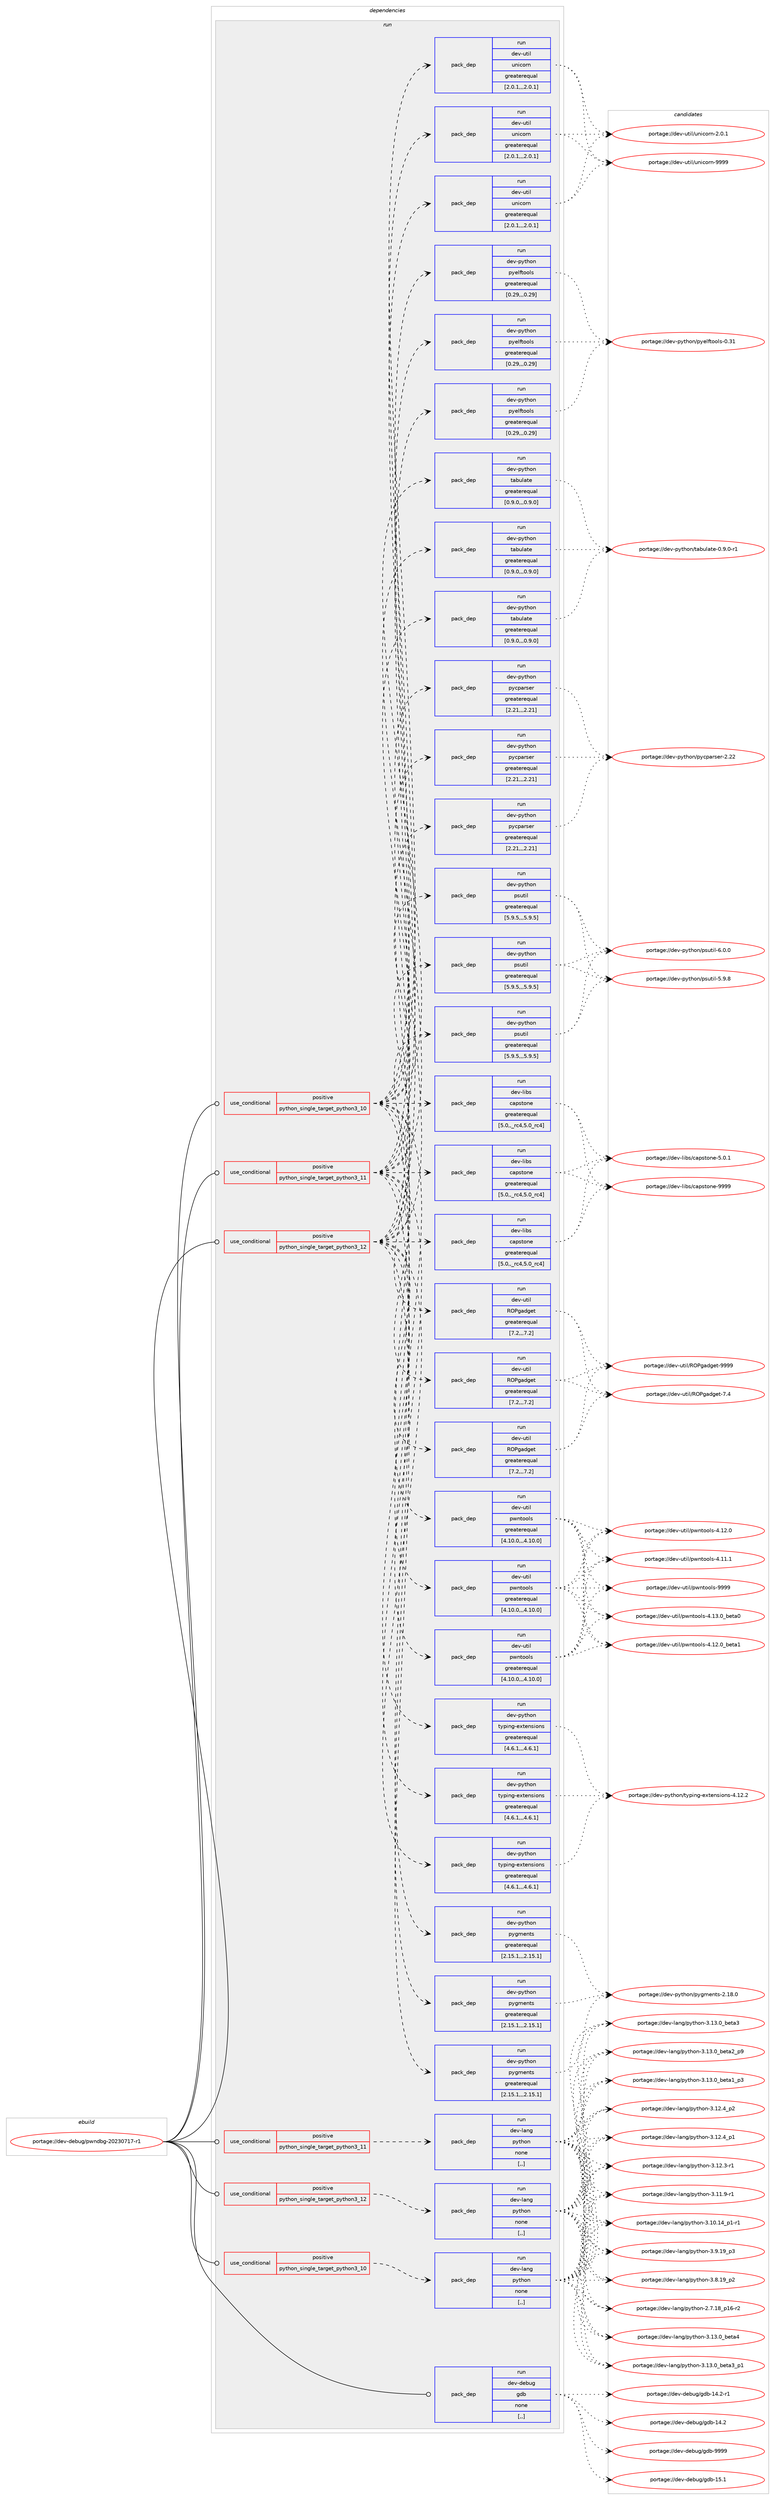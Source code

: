 digraph prolog {

# *************
# Graph options
# *************

newrank=true;
concentrate=true;
compound=true;
graph [rankdir=LR,fontname=Helvetica,fontsize=10,ranksep=1.5];#, ranksep=2.5, nodesep=0.2];
edge  [arrowhead=vee];
node  [fontname=Helvetica,fontsize=10];

# **********
# The ebuild
# **********

subgraph cluster_leftcol {
color=gray;
label=<<i>ebuild</i>>;
id [label="portage://dev-debug/pwndbg-20230717-r1", color=red, width=4, href="../dev-debug/pwndbg-20230717-r1.svg"];
}

# ****************
# The dependencies
# ****************

subgraph cluster_midcol {
color=gray;
label=<<i>dependencies</i>>;
subgraph cluster_compile {
fillcolor="#eeeeee";
style=filled;
label=<<i>compile</i>>;
}
subgraph cluster_compileandrun {
fillcolor="#eeeeee";
style=filled;
label=<<i>compile and run</i>>;
}
subgraph cluster_run {
fillcolor="#eeeeee";
style=filled;
label=<<i>run</i>>;
subgraph cond19303 {
dependency72853 [label=<<TABLE BORDER="0" CELLBORDER="1" CELLSPACING="0" CELLPADDING="4"><TR><TD ROWSPAN="3" CELLPADDING="10">use_conditional</TD></TR><TR><TD>positive</TD></TR><TR><TD>python_single_target_python3_10</TD></TR></TABLE>>, shape=none, color=red];
subgraph pack52597 {
dependency72854 [label=<<TABLE BORDER="0" CELLBORDER="1" CELLSPACING="0" CELLPADDING="4" WIDTH="220"><TR><TD ROWSPAN="6" CELLPADDING="30">pack_dep</TD></TR><TR><TD WIDTH="110">run</TD></TR><TR><TD>dev-lang</TD></TR><TR><TD>python</TD></TR><TR><TD>none</TD></TR><TR><TD>[,,]</TD></TR></TABLE>>, shape=none, color=blue];
}
dependency72853:e -> dependency72854:w [weight=20,style="dashed",arrowhead="vee"];
}
id:e -> dependency72853:w [weight=20,style="solid",arrowhead="odot"];
subgraph cond19304 {
dependency72855 [label=<<TABLE BORDER="0" CELLBORDER="1" CELLSPACING="0" CELLPADDING="4"><TR><TD ROWSPAN="3" CELLPADDING="10">use_conditional</TD></TR><TR><TD>positive</TD></TR><TR><TD>python_single_target_python3_10</TD></TR></TABLE>>, shape=none, color=red];
subgraph pack52598 {
dependency72856 [label=<<TABLE BORDER="0" CELLBORDER="1" CELLSPACING="0" CELLPADDING="4" WIDTH="220"><TR><TD ROWSPAN="6" CELLPADDING="30">pack_dep</TD></TR><TR><TD WIDTH="110">run</TD></TR><TR><TD>dev-libs</TD></TR><TR><TD>capstone</TD></TR><TR><TD>greaterequal</TD></TR><TR><TD>[5.0,,_rc4,5.0_rc4]</TD></TR></TABLE>>, shape=none, color=blue];
}
dependency72855:e -> dependency72856:w [weight=20,style="dashed",arrowhead="vee"];
subgraph pack52599 {
dependency72857 [label=<<TABLE BORDER="0" CELLBORDER="1" CELLSPACING="0" CELLPADDING="4" WIDTH="220"><TR><TD ROWSPAN="6" CELLPADDING="30">pack_dep</TD></TR><TR><TD WIDTH="110">run</TD></TR><TR><TD>dev-python</TD></TR><TR><TD>psutil</TD></TR><TR><TD>greaterequal</TD></TR><TR><TD>[5.9.5,,,5.9.5]</TD></TR></TABLE>>, shape=none, color=blue];
}
dependency72855:e -> dependency72857:w [weight=20,style="dashed",arrowhead="vee"];
subgraph pack52600 {
dependency72858 [label=<<TABLE BORDER="0" CELLBORDER="1" CELLSPACING="0" CELLPADDING="4" WIDTH="220"><TR><TD ROWSPAN="6" CELLPADDING="30">pack_dep</TD></TR><TR><TD WIDTH="110">run</TD></TR><TR><TD>dev-python</TD></TR><TR><TD>pycparser</TD></TR><TR><TD>greaterequal</TD></TR><TR><TD>[2.21,,,2.21]</TD></TR></TABLE>>, shape=none, color=blue];
}
dependency72855:e -> dependency72858:w [weight=20,style="dashed",arrowhead="vee"];
subgraph pack52601 {
dependency72859 [label=<<TABLE BORDER="0" CELLBORDER="1" CELLSPACING="0" CELLPADDING="4" WIDTH="220"><TR><TD ROWSPAN="6" CELLPADDING="30">pack_dep</TD></TR><TR><TD WIDTH="110">run</TD></TR><TR><TD>dev-python</TD></TR><TR><TD>pyelftools</TD></TR><TR><TD>greaterequal</TD></TR><TR><TD>[0.29,,,0.29]</TD></TR></TABLE>>, shape=none, color=blue];
}
dependency72855:e -> dependency72859:w [weight=20,style="dashed",arrowhead="vee"];
subgraph pack52602 {
dependency72860 [label=<<TABLE BORDER="0" CELLBORDER="1" CELLSPACING="0" CELLPADDING="4" WIDTH="220"><TR><TD ROWSPAN="6" CELLPADDING="30">pack_dep</TD></TR><TR><TD WIDTH="110">run</TD></TR><TR><TD>dev-python</TD></TR><TR><TD>pygments</TD></TR><TR><TD>greaterequal</TD></TR><TR><TD>[2.15.1,,,2.15.1]</TD></TR></TABLE>>, shape=none, color=blue];
}
dependency72855:e -> dependency72860:w [weight=20,style="dashed",arrowhead="vee"];
subgraph pack52603 {
dependency72861 [label=<<TABLE BORDER="0" CELLBORDER="1" CELLSPACING="0" CELLPADDING="4" WIDTH="220"><TR><TD ROWSPAN="6" CELLPADDING="30">pack_dep</TD></TR><TR><TD WIDTH="110">run</TD></TR><TR><TD>dev-python</TD></TR><TR><TD>tabulate</TD></TR><TR><TD>greaterequal</TD></TR><TR><TD>[0.9.0,,,0.9.0]</TD></TR></TABLE>>, shape=none, color=blue];
}
dependency72855:e -> dependency72861:w [weight=20,style="dashed",arrowhead="vee"];
subgraph pack52604 {
dependency72862 [label=<<TABLE BORDER="0" CELLBORDER="1" CELLSPACING="0" CELLPADDING="4" WIDTH="220"><TR><TD ROWSPAN="6" CELLPADDING="30">pack_dep</TD></TR><TR><TD WIDTH="110">run</TD></TR><TR><TD>dev-python</TD></TR><TR><TD>typing-extensions</TD></TR><TR><TD>greaterequal</TD></TR><TR><TD>[4.6.1,,,4.6.1]</TD></TR></TABLE>>, shape=none, color=blue];
}
dependency72855:e -> dependency72862:w [weight=20,style="dashed",arrowhead="vee"];
subgraph pack52605 {
dependency72863 [label=<<TABLE BORDER="0" CELLBORDER="1" CELLSPACING="0" CELLPADDING="4" WIDTH="220"><TR><TD ROWSPAN="6" CELLPADDING="30">pack_dep</TD></TR><TR><TD WIDTH="110">run</TD></TR><TR><TD>dev-util</TD></TR><TR><TD>pwntools</TD></TR><TR><TD>greaterequal</TD></TR><TR><TD>[4.10.0,,,4.10.0]</TD></TR></TABLE>>, shape=none, color=blue];
}
dependency72855:e -> dependency72863:w [weight=20,style="dashed",arrowhead="vee"];
subgraph pack52606 {
dependency72864 [label=<<TABLE BORDER="0" CELLBORDER="1" CELLSPACING="0" CELLPADDING="4" WIDTH="220"><TR><TD ROWSPAN="6" CELLPADDING="30">pack_dep</TD></TR><TR><TD WIDTH="110">run</TD></TR><TR><TD>dev-util</TD></TR><TR><TD>ROPgadget</TD></TR><TR><TD>greaterequal</TD></TR><TR><TD>[7.2,,,7.2]</TD></TR></TABLE>>, shape=none, color=blue];
}
dependency72855:e -> dependency72864:w [weight=20,style="dashed",arrowhead="vee"];
subgraph pack52607 {
dependency72865 [label=<<TABLE BORDER="0" CELLBORDER="1" CELLSPACING="0" CELLPADDING="4" WIDTH="220"><TR><TD ROWSPAN="6" CELLPADDING="30">pack_dep</TD></TR><TR><TD WIDTH="110">run</TD></TR><TR><TD>dev-util</TD></TR><TR><TD>unicorn</TD></TR><TR><TD>greaterequal</TD></TR><TR><TD>[2.0.1,,,2.0.1]</TD></TR></TABLE>>, shape=none, color=blue];
}
dependency72855:e -> dependency72865:w [weight=20,style="dashed",arrowhead="vee"];
}
id:e -> dependency72855:w [weight=20,style="solid",arrowhead="odot"];
subgraph cond19305 {
dependency72866 [label=<<TABLE BORDER="0" CELLBORDER="1" CELLSPACING="0" CELLPADDING="4"><TR><TD ROWSPAN="3" CELLPADDING="10">use_conditional</TD></TR><TR><TD>positive</TD></TR><TR><TD>python_single_target_python3_11</TD></TR></TABLE>>, shape=none, color=red];
subgraph pack52608 {
dependency72867 [label=<<TABLE BORDER="0" CELLBORDER="1" CELLSPACING="0" CELLPADDING="4" WIDTH="220"><TR><TD ROWSPAN="6" CELLPADDING="30">pack_dep</TD></TR><TR><TD WIDTH="110">run</TD></TR><TR><TD>dev-lang</TD></TR><TR><TD>python</TD></TR><TR><TD>none</TD></TR><TR><TD>[,,]</TD></TR></TABLE>>, shape=none, color=blue];
}
dependency72866:e -> dependency72867:w [weight=20,style="dashed",arrowhead="vee"];
}
id:e -> dependency72866:w [weight=20,style="solid",arrowhead="odot"];
subgraph cond19306 {
dependency72868 [label=<<TABLE BORDER="0" CELLBORDER="1" CELLSPACING="0" CELLPADDING="4"><TR><TD ROWSPAN="3" CELLPADDING="10">use_conditional</TD></TR><TR><TD>positive</TD></TR><TR><TD>python_single_target_python3_11</TD></TR></TABLE>>, shape=none, color=red];
subgraph pack52609 {
dependency72869 [label=<<TABLE BORDER="0" CELLBORDER="1" CELLSPACING="0" CELLPADDING="4" WIDTH="220"><TR><TD ROWSPAN="6" CELLPADDING="30">pack_dep</TD></TR><TR><TD WIDTH="110">run</TD></TR><TR><TD>dev-libs</TD></TR><TR><TD>capstone</TD></TR><TR><TD>greaterequal</TD></TR><TR><TD>[5.0,,_rc4,5.0_rc4]</TD></TR></TABLE>>, shape=none, color=blue];
}
dependency72868:e -> dependency72869:w [weight=20,style="dashed",arrowhead="vee"];
subgraph pack52610 {
dependency72870 [label=<<TABLE BORDER="0" CELLBORDER="1" CELLSPACING="0" CELLPADDING="4" WIDTH="220"><TR><TD ROWSPAN="6" CELLPADDING="30">pack_dep</TD></TR><TR><TD WIDTH="110">run</TD></TR><TR><TD>dev-python</TD></TR><TR><TD>psutil</TD></TR><TR><TD>greaterequal</TD></TR><TR><TD>[5.9.5,,,5.9.5]</TD></TR></TABLE>>, shape=none, color=blue];
}
dependency72868:e -> dependency72870:w [weight=20,style="dashed",arrowhead="vee"];
subgraph pack52611 {
dependency72871 [label=<<TABLE BORDER="0" CELLBORDER="1" CELLSPACING="0" CELLPADDING="4" WIDTH="220"><TR><TD ROWSPAN="6" CELLPADDING="30">pack_dep</TD></TR><TR><TD WIDTH="110">run</TD></TR><TR><TD>dev-python</TD></TR><TR><TD>pycparser</TD></TR><TR><TD>greaterequal</TD></TR><TR><TD>[2.21,,,2.21]</TD></TR></TABLE>>, shape=none, color=blue];
}
dependency72868:e -> dependency72871:w [weight=20,style="dashed",arrowhead="vee"];
subgraph pack52612 {
dependency72872 [label=<<TABLE BORDER="0" CELLBORDER="1" CELLSPACING="0" CELLPADDING="4" WIDTH="220"><TR><TD ROWSPAN="6" CELLPADDING="30">pack_dep</TD></TR><TR><TD WIDTH="110">run</TD></TR><TR><TD>dev-python</TD></TR><TR><TD>pyelftools</TD></TR><TR><TD>greaterequal</TD></TR><TR><TD>[0.29,,,0.29]</TD></TR></TABLE>>, shape=none, color=blue];
}
dependency72868:e -> dependency72872:w [weight=20,style="dashed",arrowhead="vee"];
subgraph pack52613 {
dependency72873 [label=<<TABLE BORDER="0" CELLBORDER="1" CELLSPACING="0" CELLPADDING="4" WIDTH="220"><TR><TD ROWSPAN="6" CELLPADDING="30">pack_dep</TD></TR><TR><TD WIDTH="110">run</TD></TR><TR><TD>dev-python</TD></TR><TR><TD>pygments</TD></TR><TR><TD>greaterequal</TD></TR><TR><TD>[2.15.1,,,2.15.1]</TD></TR></TABLE>>, shape=none, color=blue];
}
dependency72868:e -> dependency72873:w [weight=20,style="dashed",arrowhead="vee"];
subgraph pack52614 {
dependency72874 [label=<<TABLE BORDER="0" CELLBORDER="1" CELLSPACING="0" CELLPADDING="4" WIDTH="220"><TR><TD ROWSPAN="6" CELLPADDING="30">pack_dep</TD></TR><TR><TD WIDTH="110">run</TD></TR><TR><TD>dev-python</TD></TR><TR><TD>tabulate</TD></TR><TR><TD>greaterequal</TD></TR><TR><TD>[0.9.0,,,0.9.0]</TD></TR></TABLE>>, shape=none, color=blue];
}
dependency72868:e -> dependency72874:w [weight=20,style="dashed",arrowhead="vee"];
subgraph pack52615 {
dependency72875 [label=<<TABLE BORDER="0" CELLBORDER="1" CELLSPACING="0" CELLPADDING="4" WIDTH="220"><TR><TD ROWSPAN="6" CELLPADDING="30">pack_dep</TD></TR><TR><TD WIDTH="110">run</TD></TR><TR><TD>dev-python</TD></TR><TR><TD>typing-extensions</TD></TR><TR><TD>greaterequal</TD></TR><TR><TD>[4.6.1,,,4.6.1]</TD></TR></TABLE>>, shape=none, color=blue];
}
dependency72868:e -> dependency72875:w [weight=20,style="dashed",arrowhead="vee"];
subgraph pack52616 {
dependency72876 [label=<<TABLE BORDER="0" CELLBORDER="1" CELLSPACING="0" CELLPADDING="4" WIDTH="220"><TR><TD ROWSPAN="6" CELLPADDING="30">pack_dep</TD></TR><TR><TD WIDTH="110">run</TD></TR><TR><TD>dev-util</TD></TR><TR><TD>pwntools</TD></TR><TR><TD>greaterequal</TD></TR><TR><TD>[4.10.0,,,4.10.0]</TD></TR></TABLE>>, shape=none, color=blue];
}
dependency72868:e -> dependency72876:w [weight=20,style="dashed",arrowhead="vee"];
subgraph pack52617 {
dependency72877 [label=<<TABLE BORDER="0" CELLBORDER="1" CELLSPACING="0" CELLPADDING="4" WIDTH="220"><TR><TD ROWSPAN="6" CELLPADDING="30">pack_dep</TD></TR><TR><TD WIDTH="110">run</TD></TR><TR><TD>dev-util</TD></TR><TR><TD>ROPgadget</TD></TR><TR><TD>greaterequal</TD></TR><TR><TD>[7.2,,,7.2]</TD></TR></TABLE>>, shape=none, color=blue];
}
dependency72868:e -> dependency72877:w [weight=20,style="dashed",arrowhead="vee"];
subgraph pack52618 {
dependency72878 [label=<<TABLE BORDER="0" CELLBORDER="1" CELLSPACING="0" CELLPADDING="4" WIDTH="220"><TR><TD ROWSPAN="6" CELLPADDING="30">pack_dep</TD></TR><TR><TD WIDTH="110">run</TD></TR><TR><TD>dev-util</TD></TR><TR><TD>unicorn</TD></TR><TR><TD>greaterequal</TD></TR><TR><TD>[2.0.1,,,2.0.1]</TD></TR></TABLE>>, shape=none, color=blue];
}
dependency72868:e -> dependency72878:w [weight=20,style="dashed",arrowhead="vee"];
}
id:e -> dependency72868:w [weight=20,style="solid",arrowhead="odot"];
subgraph cond19307 {
dependency72879 [label=<<TABLE BORDER="0" CELLBORDER="1" CELLSPACING="0" CELLPADDING="4"><TR><TD ROWSPAN="3" CELLPADDING="10">use_conditional</TD></TR><TR><TD>positive</TD></TR><TR><TD>python_single_target_python3_12</TD></TR></TABLE>>, shape=none, color=red];
subgraph pack52619 {
dependency72880 [label=<<TABLE BORDER="0" CELLBORDER="1" CELLSPACING="0" CELLPADDING="4" WIDTH="220"><TR><TD ROWSPAN="6" CELLPADDING="30">pack_dep</TD></TR><TR><TD WIDTH="110">run</TD></TR><TR><TD>dev-lang</TD></TR><TR><TD>python</TD></TR><TR><TD>none</TD></TR><TR><TD>[,,]</TD></TR></TABLE>>, shape=none, color=blue];
}
dependency72879:e -> dependency72880:w [weight=20,style="dashed",arrowhead="vee"];
}
id:e -> dependency72879:w [weight=20,style="solid",arrowhead="odot"];
subgraph cond19308 {
dependency72881 [label=<<TABLE BORDER="0" CELLBORDER="1" CELLSPACING="0" CELLPADDING="4"><TR><TD ROWSPAN="3" CELLPADDING="10">use_conditional</TD></TR><TR><TD>positive</TD></TR><TR><TD>python_single_target_python3_12</TD></TR></TABLE>>, shape=none, color=red];
subgraph pack52620 {
dependency72882 [label=<<TABLE BORDER="0" CELLBORDER="1" CELLSPACING="0" CELLPADDING="4" WIDTH="220"><TR><TD ROWSPAN="6" CELLPADDING="30">pack_dep</TD></TR><TR><TD WIDTH="110">run</TD></TR><TR><TD>dev-libs</TD></TR><TR><TD>capstone</TD></TR><TR><TD>greaterequal</TD></TR><TR><TD>[5.0,,_rc4,5.0_rc4]</TD></TR></TABLE>>, shape=none, color=blue];
}
dependency72881:e -> dependency72882:w [weight=20,style="dashed",arrowhead="vee"];
subgraph pack52621 {
dependency72883 [label=<<TABLE BORDER="0" CELLBORDER="1" CELLSPACING="0" CELLPADDING="4" WIDTH="220"><TR><TD ROWSPAN="6" CELLPADDING="30">pack_dep</TD></TR><TR><TD WIDTH="110">run</TD></TR><TR><TD>dev-python</TD></TR><TR><TD>psutil</TD></TR><TR><TD>greaterequal</TD></TR><TR><TD>[5.9.5,,,5.9.5]</TD></TR></TABLE>>, shape=none, color=blue];
}
dependency72881:e -> dependency72883:w [weight=20,style="dashed",arrowhead="vee"];
subgraph pack52622 {
dependency72884 [label=<<TABLE BORDER="0" CELLBORDER="1" CELLSPACING="0" CELLPADDING="4" WIDTH="220"><TR><TD ROWSPAN="6" CELLPADDING="30">pack_dep</TD></TR><TR><TD WIDTH="110">run</TD></TR><TR><TD>dev-python</TD></TR><TR><TD>pycparser</TD></TR><TR><TD>greaterequal</TD></TR><TR><TD>[2.21,,,2.21]</TD></TR></TABLE>>, shape=none, color=blue];
}
dependency72881:e -> dependency72884:w [weight=20,style="dashed",arrowhead="vee"];
subgraph pack52623 {
dependency72885 [label=<<TABLE BORDER="0" CELLBORDER="1" CELLSPACING="0" CELLPADDING="4" WIDTH="220"><TR><TD ROWSPAN="6" CELLPADDING="30">pack_dep</TD></TR><TR><TD WIDTH="110">run</TD></TR><TR><TD>dev-python</TD></TR><TR><TD>pyelftools</TD></TR><TR><TD>greaterequal</TD></TR><TR><TD>[0.29,,,0.29]</TD></TR></TABLE>>, shape=none, color=blue];
}
dependency72881:e -> dependency72885:w [weight=20,style="dashed",arrowhead="vee"];
subgraph pack52624 {
dependency72886 [label=<<TABLE BORDER="0" CELLBORDER="1" CELLSPACING="0" CELLPADDING="4" WIDTH="220"><TR><TD ROWSPAN="6" CELLPADDING="30">pack_dep</TD></TR><TR><TD WIDTH="110">run</TD></TR><TR><TD>dev-python</TD></TR><TR><TD>pygments</TD></TR><TR><TD>greaterequal</TD></TR><TR><TD>[2.15.1,,,2.15.1]</TD></TR></TABLE>>, shape=none, color=blue];
}
dependency72881:e -> dependency72886:w [weight=20,style="dashed",arrowhead="vee"];
subgraph pack52625 {
dependency72887 [label=<<TABLE BORDER="0" CELLBORDER="1" CELLSPACING="0" CELLPADDING="4" WIDTH="220"><TR><TD ROWSPAN="6" CELLPADDING="30">pack_dep</TD></TR><TR><TD WIDTH="110">run</TD></TR><TR><TD>dev-python</TD></TR><TR><TD>tabulate</TD></TR><TR><TD>greaterequal</TD></TR><TR><TD>[0.9.0,,,0.9.0]</TD></TR></TABLE>>, shape=none, color=blue];
}
dependency72881:e -> dependency72887:w [weight=20,style="dashed",arrowhead="vee"];
subgraph pack52626 {
dependency72888 [label=<<TABLE BORDER="0" CELLBORDER="1" CELLSPACING="0" CELLPADDING="4" WIDTH="220"><TR><TD ROWSPAN="6" CELLPADDING="30">pack_dep</TD></TR><TR><TD WIDTH="110">run</TD></TR><TR><TD>dev-python</TD></TR><TR><TD>typing-extensions</TD></TR><TR><TD>greaterequal</TD></TR><TR><TD>[4.6.1,,,4.6.1]</TD></TR></TABLE>>, shape=none, color=blue];
}
dependency72881:e -> dependency72888:w [weight=20,style="dashed",arrowhead="vee"];
subgraph pack52627 {
dependency72889 [label=<<TABLE BORDER="0" CELLBORDER="1" CELLSPACING="0" CELLPADDING="4" WIDTH="220"><TR><TD ROWSPAN="6" CELLPADDING="30">pack_dep</TD></TR><TR><TD WIDTH="110">run</TD></TR><TR><TD>dev-util</TD></TR><TR><TD>pwntools</TD></TR><TR><TD>greaterequal</TD></TR><TR><TD>[4.10.0,,,4.10.0]</TD></TR></TABLE>>, shape=none, color=blue];
}
dependency72881:e -> dependency72889:w [weight=20,style="dashed",arrowhead="vee"];
subgraph pack52628 {
dependency72890 [label=<<TABLE BORDER="0" CELLBORDER="1" CELLSPACING="0" CELLPADDING="4" WIDTH="220"><TR><TD ROWSPAN="6" CELLPADDING="30">pack_dep</TD></TR><TR><TD WIDTH="110">run</TD></TR><TR><TD>dev-util</TD></TR><TR><TD>ROPgadget</TD></TR><TR><TD>greaterequal</TD></TR><TR><TD>[7.2,,,7.2]</TD></TR></TABLE>>, shape=none, color=blue];
}
dependency72881:e -> dependency72890:w [weight=20,style="dashed",arrowhead="vee"];
subgraph pack52629 {
dependency72891 [label=<<TABLE BORDER="0" CELLBORDER="1" CELLSPACING="0" CELLPADDING="4" WIDTH="220"><TR><TD ROWSPAN="6" CELLPADDING="30">pack_dep</TD></TR><TR><TD WIDTH="110">run</TD></TR><TR><TD>dev-util</TD></TR><TR><TD>unicorn</TD></TR><TR><TD>greaterequal</TD></TR><TR><TD>[2.0.1,,,2.0.1]</TD></TR></TABLE>>, shape=none, color=blue];
}
dependency72881:e -> dependency72891:w [weight=20,style="dashed",arrowhead="vee"];
}
id:e -> dependency72881:w [weight=20,style="solid",arrowhead="odot"];
subgraph pack52630 {
dependency72892 [label=<<TABLE BORDER="0" CELLBORDER="1" CELLSPACING="0" CELLPADDING="4" WIDTH="220"><TR><TD ROWSPAN="6" CELLPADDING="30">pack_dep</TD></TR><TR><TD WIDTH="110">run</TD></TR><TR><TD>dev-debug</TD></TR><TR><TD>gdb</TD></TR><TR><TD>none</TD></TR><TR><TD>[,,]</TD></TR></TABLE>>, shape=none, color=blue];
}
id:e -> dependency72892:w [weight=20,style="solid",arrowhead="odot"];
}
}

# **************
# The candidates
# **************

subgraph cluster_choices {
rank=same;
color=gray;
label=<<i>candidates</i>>;

subgraph choice52597 {
color=black;
nodesep=1;
choice1001011184510897110103471121211161041111104551464951464895981011169752 [label="portage://dev-lang/python-3.13.0_beta4", color=red, width=4,href="../dev-lang/python-3.13.0_beta4.svg"];
choice10010111845108971101034711212111610411111045514649514648959810111697519511249 [label="portage://dev-lang/python-3.13.0_beta3_p1", color=red, width=4,href="../dev-lang/python-3.13.0_beta3_p1.svg"];
choice1001011184510897110103471121211161041111104551464951464895981011169751 [label="portage://dev-lang/python-3.13.0_beta3", color=red, width=4,href="../dev-lang/python-3.13.0_beta3.svg"];
choice10010111845108971101034711212111610411111045514649514648959810111697509511257 [label="portage://dev-lang/python-3.13.0_beta2_p9", color=red, width=4,href="../dev-lang/python-3.13.0_beta2_p9.svg"];
choice10010111845108971101034711212111610411111045514649514648959810111697499511251 [label="portage://dev-lang/python-3.13.0_beta1_p3", color=red, width=4,href="../dev-lang/python-3.13.0_beta1_p3.svg"];
choice100101118451089711010347112121116104111110455146495046529511250 [label="portage://dev-lang/python-3.12.4_p2", color=red, width=4,href="../dev-lang/python-3.12.4_p2.svg"];
choice100101118451089711010347112121116104111110455146495046529511249 [label="portage://dev-lang/python-3.12.4_p1", color=red, width=4,href="../dev-lang/python-3.12.4_p1.svg"];
choice100101118451089711010347112121116104111110455146495046514511449 [label="portage://dev-lang/python-3.12.3-r1", color=red, width=4,href="../dev-lang/python-3.12.3-r1.svg"];
choice100101118451089711010347112121116104111110455146494946574511449 [label="portage://dev-lang/python-3.11.9-r1", color=red, width=4,href="../dev-lang/python-3.11.9-r1.svg"];
choice100101118451089711010347112121116104111110455146494846495295112494511449 [label="portage://dev-lang/python-3.10.14_p1-r1", color=red, width=4,href="../dev-lang/python-3.10.14_p1-r1.svg"];
choice100101118451089711010347112121116104111110455146574649579511251 [label="portage://dev-lang/python-3.9.19_p3", color=red, width=4,href="../dev-lang/python-3.9.19_p3.svg"];
choice100101118451089711010347112121116104111110455146564649579511250 [label="portage://dev-lang/python-3.8.19_p2", color=red, width=4,href="../dev-lang/python-3.8.19_p2.svg"];
choice100101118451089711010347112121116104111110455046554649569511249544511450 [label="portage://dev-lang/python-2.7.18_p16-r2", color=red, width=4,href="../dev-lang/python-2.7.18_p16-r2.svg"];
dependency72854:e -> choice1001011184510897110103471121211161041111104551464951464895981011169752:w [style=dotted,weight="100"];
dependency72854:e -> choice10010111845108971101034711212111610411111045514649514648959810111697519511249:w [style=dotted,weight="100"];
dependency72854:e -> choice1001011184510897110103471121211161041111104551464951464895981011169751:w [style=dotted,weight="100"];
dependency72854:e -> choice10010111845108971101034711212111610411111045514649514648959810111697509511257:w [style=dotted,weight="100"];
dependency72854:e -> choice10010111845108971101034711212111610411111045514649514648959810111697499511251:w [style=dotted,weight="100"];
dependency72854:e -> choice100101118451089711010347112121116104111110455146495046529511250:w [style=dotted,weight="100"];
dependency72854:e -> choice100101118451089711010347112121116104111110455146495046529511249:w [style=dotted,weight="100"];
dependency72854:e -> choice100101118451089711010347112121116104111110455146495046514511449:w [style=dotted,weight="100"];
dependency72854:e -> choice100101118451089711010347112121116104111110455146494946574511449:w [style=dotted,weight="100"];
dependency72854:e -> choice100101118451089711010347112121116104111110455146494846495295112494511449:w [style=dotted,weight="100"];
dependency72854:e -> choice100101118451089711010347112121116104111110455146574649579511251:w [style=dotted,weight="100"];
dependency72854:e -> choice100101118451089711010347112121116104111110455146564649579511250:w [style=dotted,weight="100"];
dependency72854:e -> choice100101118451089711010347112121116104111110455046554649569511249544511450:w [style=dotted,weight="100"];
}
subgraph choice52598 {
color=black;
nodesep=1;
choice10010111845108105981154799971121151161111101014557575757 [label="portage://dev-libs/capstone-9999", color=red, width=4,href="../dev-libs/capstone-9999.svg"];
choice1001011184510810598115479997112115116111110101455346484649 [label="portage://dev-libs/capstone-5.0.1", color=red, width=4,href="../dev-libs/capstone-5.0.1.svg"];
dependency72856:e -> choice10010111845108105981154799971121151161111101014557575757:w [style=dotted,weight="100"];
dependency72856:e -> choice1001011184510810598115479997112115116111110101455346484649:w [style=dotted,weight="100"];
}
subgraph choice52599 {
color=black;
nodesep=1;
choice1001011184511212111610411111047112115117116105108455446484648 [label="portage://dev-python/psutil-6.0.0", color=red, width=4,href="../dev-python/psutil-6.0.0.svg"];
choice1001011184511212111610411111047112115117116105108455346574656 [label="portage://dev-python/psutil-5.9.8", color=red, width=4,href="../dev-python/psutil-5.9.8.svg"];
dependency72857:e -> choice1001011184511212111610411111047112115117116105108455446484648:w [style=dotted,weight="100"];
dependency72857:e -> choice1001011184511212111610411111047112115117116105108455346574656:w [style=dotted,weight="100"];
}
subgraph choice52600 {
color=black;
nodesep=1;
choice100101118451121211161041111104711212199112971141151011144550465050 [label="portage://dev-python/pycparser-2.22", color=red, width=4,href="../dev-python/pycparser-2.22.svg"];
dependency72858:e -> choice100101118451121211161041111104711212199112971141151011144550465050:w [style=dotted,weight="100"];
}
subgraph choice52601 {
color=black;
nodesep=1;
choice10010111845112121116104111110471121211011081021161111111081154548465149 [label="portage://dev-python/pyelftools-0.31", color=red, width=4,href="../dev-python/pyelftools-0.31.svg"];
dependency72859:e -> choice10010111845112121116104111110471121211011081021161111111081154548465149:w [style=dotted,weight="100"];
}
subgraph choice52602 {
color=black;
nodesep=1;
choice100101118451121211161041111104711212110310910111011611545504649564648 [label="portage://dev-python/pygments-2.18.0", color=red, width=4,href="../dev-python/pygments-2.18.0.svg"];
dependency72860:e -> choice100101118451121211161041111104711212110310910111011611545504649564648:w [style=dotted,weight="100"];
}
subgraph choice52603 {
color=black;
nodesep=1;
choice10010111845112121116104111110471169798117108971161014548465746484511449 [label="portage://dev-python/tabulate-0.9.0-r1", color=red, width=4,href="../dev-python/tabulate-0.9.0-r1.svg"];
dependency72861:e -> choice10010111845112121116104111110471169798117108971161014548465746484511449:w [style=dotted,weight="100"];
}
subgraph choice52604 {
color=black;
nodesep=1;
choice10010111845112121116104111110471161211121051101034510112011610111011510511111011545524649504650 [label="portage://dev-python/typing-extensions-4.12.2", color=red, width=4,href="../dev-python/typing-extensions-4.12.2.svg"];
dependency72862:e -> choice10010111845112121116104111110471161211121051101034510112011610111011510511111011545524649504650:w [style=dotted,weight="100"];
}
subgraph choice52605 {
color=black;
nodesep=1;
choice10010111845117116105108471121191101161111111081154557575757 [label="portage://dev-util/pwntools-9999", color=red, width=4,href="../dev-util/pwntools-9999.svg"];
choice10010111845117116105108471121191101161111111081154552464951464895981011169748 [label="portage://dev-util/pwntools-4.13.0_beta0", color=red, width=4,href="../dev-util/pwntools-4.13.0_beta0.svg"];
choice10010111845117116105108471121191101161111111081154552464950464895981011169749 [label="portage://dev-util/pwntools-4.12.0_beta1", color=red, width=4,href="../dev-util/pwntools-4.12.0_beta1.svg"];
choice100101118451171161051084711211911011611111110811545524649504648 [label="portage://dev-util/pwntools-4.12.0", color=red, width=4,href="../dev-util/pwntools-4.12.0.svg"];
choice100101118451171161051084711211911011611111110811545524649494649 [label="portage://dev-util/pwntools-4.11.1", color=red, width=4,href="../dev-util/pwntools-4.11.1.svg"];
dependency72863:e -> choice10010111845117116105108471121191101161111111081154557575757:w [style=dotted,weight="100"];
dependency72863:e -> choice10010111845117116105108471121191101161111111081154552464951464895981011169748:w [style=dotted,weight="100"];
dependency72863:e -> choice10010111845117116105108471121191101161111111081154552464950464895981011169749:w [style=dotted,weight="100"];
dependency72863:e -> choice100101118451171161051084711211911011611111110811545524649504648:w [style=dotted,weight="100"];
dependency72863:e -> choice100101118451171161051084711211911011611111110811545524649494649:w [style=dotted,weight="100"];
}
subgraph choice52606 {
color=black;
nodesep=1;
choice1001011184511711610510847827980103971001031011164557575757 [label="portage://dev-util/ROPgadget-9999", color=red, width=4,href="../dev-util/ROPgadget-9999.svg"];
choice10010111845117116105108478279801039710010310111645554652 [label="portage://dev-util/ROPgadget-7.4", color=red, width=4,href="../dev-util/ROPgadget-7.4.svg"];
dependency72864:e -> choice1001011184511711610510847827980103971001031011164557575757:w [style=dotted,weight="100"];
dependency72864:e -> choice10010111845117116105108478279801039710010310111645554652:w [style=dotted,weight="100"];
}
subgraph choice52607 {
color=black;
nodesep=1;
choice1001011184511711610510847117110105991111141104557575757 [label="portage://dev-util/unicorn-9999", color=red, width=4,href="../dev-util/unicorn-9999.svg"];
choice100101118451171161051084711711010599111114110455046484649 [label="portage://dev-util/unicorn-2.0.1", color=red, width=4,href="../dev-util/unicorn-2.0.1.svg"];
dependency72865:e -> choice1001011184511711610510847117110105991111141104557575757:w [style=dotted,weight="100"];
dependency72865:e -> choice100101118451171161051084711711010599111114110455046484649:w [style=dotted,weight="100"];
}
subgraph choice52608 {
color=black;
nodesep=1;
choice1001011184510897110103471121211161041111104551464951464895981011169752 [label="portage://dev-lang/python-3.13.0_beta4", color=red, width=4,href="../dev-lang/python-3.13.0_beta4.svg"];
choice10010111845108971101034711212111610411111045514649514648959810111697519511249 [label="portage://dev-lang/python-3.13.0_beta3_p1", color=red, width=4,href="../dev-lang/python-3.13.0_beta3_p1.svg"];
choice1001011184510897110103471121211161041111104551464951464895981011169751 [label="portage://dev-lang/python-3.13.0_beta3", color=red, width=4,href="../dev-lang/python-3.13.0_beta3.svg"];
choice10010111845108971101034711212111610411111045514649514648959810111697509511257 [label="portage://dev-lang/python-3.13.0_beta2_p9", color=red, width=4,href="../dev-lang/python-3.13.0_beta2_p9.svg"];
choice10010111845108971101034711212111610411111045514649514648959810111697499511251 [label="portage://dev-lang/python-3.13.0_beta1_p3", color=red, width=4,href="../dev-lang/python-3.13.0_beta1_p3.svg"];
choice100101118451089711010347112121116104111110455146495046529511250 [label="portage://dev-lang/python-3.12.4_p2", color=red, width=4,href="../dev-lang/python-3.12.4_p2.svg"];
choice100101118451089711010347112121116104111110455146495046529511249 [label="portage://dev-lang/python-3.12.4_p1", color=red, width=4,href="../dev-lang/python-3.12.4_p1.svg"];
choice100101118451089711010347112121116104111110455146495046514511449 [label="portage://dev-lang/python-3.12.3-r1", color=red, width=4,href="../dev-lang/python-3.12.3-r1.svg"];
choice100101118451089711010347112121116104111110455146494946574511449 [label="portage://dev-lang/python-3.11.9-r1", color=red, width=4,href="../dev-lang/python-3.11.9-r1.svg"];
choice100101118451089711010347112121116104111110455146494846495295112494511449 [label="portage://dev-lang/python-3.10.14_p1-r1", color=red, width=4,href="../dev-lang/python-3.10.14_p1-r1.svg"];
choice100101118451089711010347112121116104111110455146574649579511251 [label="portage://dev-lang/python-3.9.19_p3", color=red, width=4,href="../dev-lang/python-3.9.19_p3.svg"];
choice100101118451089711010347112121116104111110455146564649579511250 [label="portage://dev-lang/python-3.8.19_p2", color=red, width=4,href="../dev-lang/python-3.8.19_p2.svg"];
choice100101118451089711010347112121116104111110455046554649569511249544511450 [label="portage://dev-lang/python-2.7.18_p16-r2", color=red, width=4,href="../dev-lang/python-2.7.18_p16-r2.svg"];
dependency72867:e -> choice1001011184510897110103471121211161041111104551464951464895981011169752:w [style=dotted,weight="100"];
dependency72867:e -> choice10010111845108971101034711212111610411111045514649514648959810111697519511249:w [style=dotted,weight="100"];
dependency72867:e -> choice1001011184510897110103471121211161041111104551464951464895981011169751:w [style=dotted,weight="100"];
dependency72867:e -> choice10010111845108971101034711212111610411111045514649514648959810111697509511257:w [style=dotted,weight="100"];
dependency72867:e -> choice10010111845108971101034711212111610411111045514649514648959810111697499511251:w [style=dotted,weight="100"];
dependency72867:e -> choice100101118451089711010347112121116104111110455146495046529511250:w [style=dotted,weight="100"];
dependency72867:e -> choice100101118451089711010347112121116104111110455146495046529511249:w [style=dotted,weight="100"];
dependency72867:e -> choice100101118451089711010347112121116104111110455146495046514511449:w [style=dotted,weight="100"];
dependency72867:e -> choice100101118451089711010347112121116104111110455146494946574511449:w [style=dotted,weight="100"];
dependency72867:e -> choice100101118451089711010347112121116104111110455146494846495295112494511449:w [style=dotted,weight="100"];
dependency72867:e -> choice100101118451089711010347112121116104111110455146574649579511251:w [style=dotted,weight="100"];
dependency72867:e -> choice100101118451089711010347112121116104111110455146564649579511250:w [style=dotted,weight="100"];
dependency72867:e -> choice100101118451089711010347112121116104111110455046554649569511249544511450:w [style=dotted,weight="100"];
}
subgraph choice52609 {
color=black;
nodesep=1;
choice10010111845108105981154799971121151161111101014557575757 [label="portage://dev-libs/capstone-9999", color=red, width=4,href="../dev-libs/capstone-9999.svg"];
choice1001011184510810598115479997112115116111110101455346484649 [label="portage://dev-libs/capstone-5.0.1", color=red, width=4,href="../dev-libs/capstone-5.0.1.svg"];
dependency72869:e -> choice10010111845108105981154799971121151161111101014557575757:w [style=dotted,weight="100"];
dependency72869:e -> choice1001011184510810598115479997112115116111110101455346484649:w [style=dotted,weight="100"];
}
subgraph choice52610 {
color=black;
nodesep=1;
choice1001011184511212111610411111047112115117116105108455446484648 [label="portage://dev-python/psutil-6.0.0", color=red, width=4,href="../dev-python/psutil-6.0.0.svg"];
choice1001011184511212111610411111047112115117116105108455346574656 [label="portage://dev-python/psutil-5.9.8", color=red, width=4,href="../dev-python/psutil-5.9.8.svg"];
dependency72870:e -> choice1001011184511212111610411111047112115117116105108455446484648:w [style=dotted,weight="100"];
dependency72870:e -> choice1001011184511212111610411111047112115117116105108455346574656:w [style=dotted,weight="100"];
}
subgraph choice52611 {
color=black;
nodesep=1;
choice100101118451121211161041111104711212199112971141151011144550465050 [label="portage://dev-python/pycparser-2.22", color=red, width=4,href="../dev-python/pycparser-2.22.svg"];
dependency72871:e -> choice100101118451121211161041111104711212199112971141151011144550465050:w [style=dotted,weight="100"];
}
subgraph choice52612 {
color=black;
nodesep=1;
choice10010111845112121116104111110471121211011081021161111111081154548465149 [label="portage://dev-python/pyelftools-0.31", color=red, width=4,href="../dev-python/pyelftools-0.31.svg"];
dependency72872:e -> choice10010111845112121116104111110471121211011081021161111111081154548465149:w [style=dotted,weight="100"];
}
subgraph choice52613 {
color=black;
nodesep=1;
choice100101118451121211161041111104711212110310910111011611545504649564648 [label="portage://dev-python/pygments-2.18.0", color=red, width=4,href="../dev-python/pygments-2.18.0.svg"];
dependency72873:e -> choice100101118451121211161041111104711212110310910111011611545504649564648:w [style=dotted,weight="100"];
}
subgraph choice52614 {
color=black;
nodesep=1;
choice10010111845112121116104111110471169798117108971161014548465746484511449 [label="portage://dev-python/tabulate-0.9.0-r1", color=red, width=4,href="../dev-python/tabulate-0.9.0-r1.svg"];
dependency72874:e -> choice10010111845112121116104111110471169798117108971161014548465746484511449:w [style=dotted,weight="100"];
}
subgraph choice52615 {
color=black;
nodesep=1;
choice10010111845112121116104111110471161211121051101034510112011610111011510511111011545524649504650 [label="portage://dev-python/typing-extensions-4.12.2", color=red, width=4,href="../dev-python/typing-extensions-4.12.2.svg"];
dependency72875:e -> choice10010111845112121116104111110471161211121051101034510112011610111011510511111011545524649504650:w [style=dotted,weight="100"];
}
subgraph choice52616 {
color=black;
nodesep=1;
choice10010111845117116105108471121191101161111111081154557575757 [label="portage://dev-util/pwntools-9999", color=red, width=4,href="../dev-util/pwntools-9999.svg"];
choice10010111845117116105108471121191101161111111081154552464951464895981011169748 [label="portage://dev-util/pwntools-4.13.0_beta0", color=red, width=4,href="../dev-util/pwntools-4.13.0_beta0.svg"];
choice10010111845117116105108471121191101161111111081154552464950464895981011169749 [label="portage://dev-util/pwntools-4.12.0_beta1", color=red, width=4,href="../dev-util/pwntools-4.12.0_beta1.svg"];
choice100101118451171161051084711211911011611111110811545524649504648 [label="portage://dev-util/pwntools-4.12.0", color=red, width=4,href="../dev-util/pwntools-4.12.0.svg"];
choice100101118451171161051084711211911011611111110811545524649494649 [label="portage://dev-util/pwntools-4.11.1", color=red, width=4,href="../dev-util/pwntools-4.11.1.svg"];
dependency72876:e -> choice10010111845117116105108471121191101161111111081154557575757:w [style=dotted,weight="100"];
dependency72876:e -> choice10010111845117116105108471121191101161111111081154552464951464895981011169748:w [style=dotted,weight="100"];
dependency72876:e -> choice10010111845117116105108471121191101161111111081154552464950464895981011169749:w [style=dotted,weight="100"];
dependency72876:e -> choice100101118451171161051084711211911011611111110811545524649504648:w [style=dotted,weight="100"];
dependency72876:e -> choice100101118451171161051084711211911011611111110811545524649494649:w [style=dotted,weight="100"];
}
subgraph choice52617 {
color=black;
nodesep=1;
choice1001011184511711610510847827980103971001031011164557575757 [label="portage://dev-util/ROPgadget-9999", color=red, width=4,href="../dev-util/ROPgadget-9999.svg"];
choice10010111845117116105108478279801039710010310111645554652 [label="portage://dev-util/ROPgadget-7.4", color=red, width=4,href="../dev-util/ROPgadget-7.4.svg"];
dependency72877:e -> choice1001011184511711610510847827980103971001031011164557575757:w [style=dotted,weight="100"];
dependency72877:e -> choice10010111845117116105108478279801039710010310111645554652:w [style=dotted,weight="100"];
}
subgraph choice52618 {
color=black;
nodesep=1;
choice1001011184511711610510847117110105991111141104557575757 [label="portage://dev-util/unicorn-9999", color=red, width=4,href="../dev-util/unicorn-9999.svg"];
choice100101118451171161051084711711010599111114110455046484649 [label="portage://dev-util/unicorn-2.0.1", color=red, width=4,href="../dev-util/unicorn-2.0.1.svg"];
dependency72878:e -> choice1001011184511711610510847117110105991111141104557575757:w [style=dotted,weight="100"];
dependency72878:e -> choice100101118451171161051084711711010599111114110455046484649:w [style=dotted,weight="100"];
}
subgraph choice52619 {
color=black;
nodesep=1;
choice1001011184510897110103471121211161041111104551464951464895981011169752 [label="portage://dev-lang/python-3.13.0_beta4", color=red, width=4,href="../dev-lang/python-3.13.0_beta4.svg"];
choice10010111845108971101034711212111610411111045514649514648959810111697519511249 [label="portage://dev-lang/python-3.13.0_beta3_p1", color=red, width=4,href="../dev-lang/python-3.13.0_beta3_p1.svg"];
choice1001011184510897110103471121211161041111104551464951464895981011169751 [label="portage://dev-lang/python-3.13.0_beta3", color=red, width=4,href="../dev-lang/python-3.13.0_beta3.svg"];
choice10010111845108971101034711212111610411111045514649514648959810111697509511257 [label="portage://dev-lang/python-3.13.0_beta2_p9", color=red, width=4,href="../dev-lang/python-3.13.0_beta2_p9.svg"];
choice10010111845108971101034711212111610411111045514649514648959810111697499511251 [label="portage://dev-lang/python-3.13.0_beta1_p3", color=red, width=4,href="../dev-lang/python-3.13.0_beta1_p3.svg"];
choice100101118451089711010347112121116104111110455146495046529511250 [label="portage://dev-lang/python-3.12.4_p2", color=red, width=4,href="../dev-lang/python-3.12.4_p2.svg"];
choice100101118451089711010347112121116104111110455146495046529511249 [label="portage://dev-lang/python-3.12.4_p1", color=red, width=4,href="../dev-lang/python-3.12.4_p1.svg"];
choice100101118451089711010347112121116104111110455146495046514511449 [label="portage://dev-lang/python-3.12.3-r1", color=red, width=4,href="../dev-lang/python-3.12.3-r1.svg"];
choice100101118451089711010347112121116104111110455146494946574511449 [label="portage://dev-lang/python-3.11.9-r1", color=red, width=4,href="../dev-lang/python-3.11.9-r1.svg"];
choice100101118451089711010347112121116104111110455146494846495295112494511449 [label="portage://dev-lang/python-3.10.14_p1-r1", color=red, width=4,href="../dev-lang/python-3.10.14_p1-r1.svg"];
choice100101118451089711010347112121116104111110455146574649579511251 [label="portage://dev-lang/python-3.9.19_p3", color=red, width=4,href="../dev-lang/python-3.9.19_p3.svg"];
choice100101118451089711010347112121116104111110455146564649579511250 [label="portage://dev-lang/python-3.8.19_p2", color=red, width=4,href="../dev-lang/python-3.8.19_p2.svg"];
choice100101118451089711010347112121116104111110455046554649569511249544511450 [label="portage://dev-lang/python-2.7.18_p16-r2", color=red, width=4,href="../dev-lang/python-2.7.18_p16-r2.svg"];
dependency72880:e -> choice1001011184510897110103471121211161041111104551464951464895981011169752:w [style=dotted,weight="100"];
dependency72880:e -> choice10010111845108971101034711212111610411111045514649514648959810111697519511249:w [style=dotted,weight="100"];
dependency72880:e -> choice1001011184510897110103471121211161041111104551464951464895981011169751:w [style=dotted,weight="100"];
dependency72880:e -> choice10010111845108971101034711212111610411111045514649514648959810111697509511257:w [style=dotted,weight="100"];
dependency72880:e -> choice10010111845108971101034711212111610411111045514649514648959810111697499511251:w [style=dotted,weight="100"];
dependency72880:e -> choice100101118451089711010347112121116104111110455146495046529511250:w [style=dotted,weight="100"];
dependency72880:e -> choice100101118451089711010347112121116104111110455146495046529511249:w [style=dotted,weight="100"];
dependency72880:e -> choice100101118451089711010347112121116104111110455146495046514511449:w [style=dotted,weight="100"];
dependency72880:e -> choice100101118451089711010347112121116104111110455146494946574511449:w [style=dotted,weight="100"];
dependency72880:e -> choice100101118451089711010347112121116104111110455146494846495295112494511449:w [style=dotted,weight="100"];
dependency72880:e -> choice100101118451089711010347112121116104111110455146574649579511251:w [style=dotted,weight="100"];
dependency72880:e -> choice100101118451089711010347112121116104111110455146564649579511250:w [style=dotted,weight="100"];
dependency72880:e -> choice100101118451089711010347112121116104111110455046554649569511249544511450:w [style=dotted,weight="100"];
}
subgraph choice52620 {
color=black;
nodesep=1;
choice10010111845108105981154799971121151161111101014557575757 [label="portage://dev-libs/capstone-9999", color=red, width=4,href="../dev-libs/capstone-9999.svg"];
choice1001011184510810598115479997112115116111110101455346484649 [label="portage://dev-libs/capstone-5.0.1", color=red, width=4,href="../dev-libs/capstone-5.0.1.svg"];
dependency72882:e -> choice10010111845108105981154799971121151161111101014557575757:w [style=dotted,weight="100"];
dependency72882:e -> choice1001011184510810598115479997112115116111110101455346484649:w [style=dotted,weight="100"];
}
subgraph choice52621 {
color=black;
nodesep=1;
choice1001011184511212111610411111047112115117116105108455446484648 [label="portage://dev-python/psutil-6.0.0", color=red, width=4,href="../dev-python/psutil-6.0.0.svg"];
choice1001011184511212111610411111047112115117116105108455346574656 [label="portage://dev-python/psutil-5.9.8", color=red, width=4,href="../dev-python/psutil-5.9.8.svg"];
dependency72883:e -> choice1001011184511212111610411111047112115117116105108455446484648:w [style=dotted,weight="100"];
dependency72883:e -> choice1001011184511212111610411111047112115117116105108455346574656:w [style=dotted,weight="100"];
}
subgraph choice52622 {
color=black;
nodesep=1;
choice100101118451121211161041111104711212199112971141151011144550465050 [label="portage://dev-python/pycparser-2.22", color=red, width=4,href="../dev-python/pycparser-2.22.svg"];
dependency72884:e -> choice100101118451121211161041111104711212199112971141151011144550465050:w [style=dotted,weight="100"];
}
subgraph choice52623 {
color=black;
nodesep=1;
choice10010111845112121116104111110471121211011081021161111111081154548465149 [label="portage://dev-python/pyelftools-0.31", color=red, width=4,href="../dev-python/pyelftools-0.31.svg"];
dependency72885:e -> choice10010111845112121116104111110471121211011081021161111111081154548465149:w [style=dotted,weight="100"];
}
subgraph choice52624 {
color=black;
nodesep=1;
choice100101118451121211161041111104711212110310910111011611545504649564648 [label="portage://dev-python/pygments-2.18.0", color=red, width=4,href="../dev-python/pygments-2.18.0.svg"];
dependency72886:e -> choice100101118451121211161041111104711212110310910111011611545504649564648:w [style=dotted,weight="100"];
}
subgraph choice52625 {
color=black;
nodesep=1;
choice10010111845112121116104111110471169798117108971161014548465746484511449 [label="portage://dev-python/tabulate-0.9.0-r1", color=red, width=4,href="../dev-python/tabulate-0.9.0-r1.svg"];
dependency72887:e -> choice10010111845112121116104111110471169798117108971161014548465746484511449:w [style=dotted,weight="100"];
}
subgraph choice52626 {
color=black;
nodesep=1;
choice10010111845112121116104111110471161211121051101034510112011610111011510511111011545524649504650 [label="portage://dev-python/typing-extensions-4.12.2", color=red, width=4,href="../dev-python/typing-extensions-4.12.2.svg"];
dependency72888:e -> choice10010111845112121116104111110471161211121051101034510112011610111011510511111011545524649504650:w [style=dotted,weight="100"];
}
subgraph choice52627 {
color=black;
nodesep=1;
choice10010111845117116105108471121191101161111111081154557575757 [label="portage://dev-util/pwntools-9999", color=red, width=4,href="../dev-util/pwntools-9999.svg"];
choice10010111845117116105108471121191101161111111081154552464951464895981011169748 [label="portage://dev-util/pwntools-4.13.0_beta0", color=red, width=4,href="../dev-util/pwntools-4.13.0_beta0.svg"];
choice10010111845117116105108471121191101161111111081154552464950464895981011169749 [label="portage://dev-util/pwntools-4.12.0_beta1", color=red, width=4,href="../dev-util/pwntools-4.12.0_beta1.svg"];
choice100101118451171161051084711211911011611111110811545524649504648 [label="portage://dev-util/pwntools-4.12.0", color=red, width=4,href="../dev-util/pwntools-4.12.0.svg"];
choice100101118451171161051084711211911011611111110811545524649494649 [label="portage://dev-util/pwntools-4.11.1", color=red, width=4,href="../dev-util/pwntools-4.11.1.svg"];
dependency72889:e -> choice10010111845117116105108471121191101161111111081154557575757:w [style=dotted,weight="100"];
dependency72889:e -> choice10010111845117116105108471121191101161111111081154552464951464895981011169748:w [style=dotted,weight="100"];
dependency72889:e -> choice10010111845117116105108471121191101161111111081154552464950464895981011169749:w [style=dotted,weight="100"];
dependency72889:e -> choice100101118451171161051084711211911011611111110811545524649504648:w [style=dotted,weight="100"];
dependency72889:e -> choice100101118451171161051084711211911011611111110811545524649494649:w [style=dotted,weight="100"];
}
subgraph choice52628 {
color=black;
nodesep=1;
choice1001011184511711610510847827980103971001031011164557575757 [label="portage://dev-util/ROPgadget-9999", color=red, width=4,href="../dev-util/ROPgadget-9999.svg"];
choice10010111845117116105108478279801039710010310111645554652 [label="portage://dev-util/ROPgadget-7.4", color=red, width=4,href="../dev-util/ROPgadget-7.4.svg"];
dependency72890:e -> choice1001011184511711610510847827980103971001031011164557575757:w [style=dotted,weight="100"];
dependency72890:e -> choice10010111845117116105108478279801039710010310111645554652:w [style=dotted,weight="100"];
}
subgraph choice52629 {
color=black;
nodesep=1;
choice1001011184511711610510847117110105991111141104557575757 [label="portage://dev-util/unicorn-9999", color=red, width=4,href="../dev-util/unicorn-9999.svg"];
choice100101118451171161051084711711010599111114110455046484649 [label="portage://dev-util/unicorn-2.0.1", color=red, width=4,href="../dev-util/unicorn-2.0.1.svg"];
dependency72891:e -> choice1001011184511711610510847117110105991111141104557575757:w [style=dotted,weight="100"];
dependency72891:e -> choice100101118451171161051084711711010599111114110455046484649:w [style=dotted,weight="100"];
}
subgraph choice52630 {
color=black;
nodesep=1;
choice100101118451001019811710347103100984557575757 [label="portage://dev-debug/gdb-9999", color=red, width=4,href="../dev-debug/gdb-9999.svg"];
choice100101118451001019811710347103100984549534649 [label="portage://dev-debug/gdb-15.1", color=red, width=4,href="../dev-debug/gdb-15.1.svg"];
choice1001011184510010198117103471031009845495246504511449 [label="portage://dev-debug/gdb-14.2-r1", color=red, width=4,href="../dev-debug/gdb-14.2-r1.svg"];
choice100101118451001019811710347103100984549524650 [label="portage://dev-debug/gdb-14.2", color=red, width=4,href="../dev-debug/gdb-14.2.svg"];
dependency72892:e -> choice100101118451001019811710347103100984557575757:w [style=dotted,weight="100"];
dependency72892:e -> choice100101118451001019811710347103100984549534649:w [style=dotted,weight="100"];
dependency72892:e -> choice1001011184510010198117103471031009845495246504511449:w [style=dotted,weight="100"];
dependency72892:e -> choice100101118451001019811710347103100984549524650:w [style=dotted,weight="100"];
}
}

}
